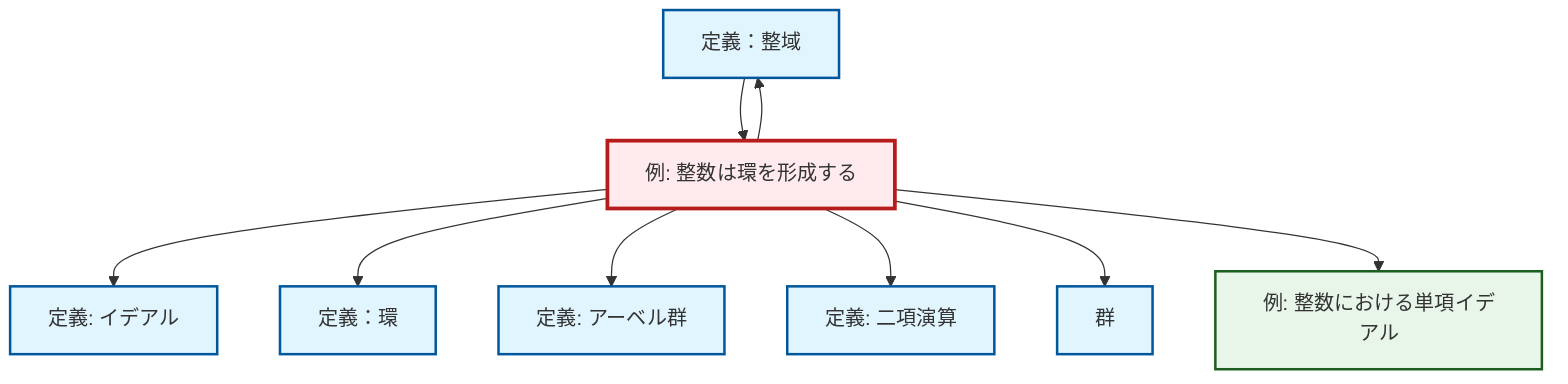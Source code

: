 graph TD
    classDef definition fill:#e1f5fe,stroke:#01579b,stroke-width:2px
    classDef theorem fill:#f3e5f5,stroke:#4a148c,stroke-width:2px
    classDef axiom fill:#fff3e0,stroke:#e65100,stroke-width:2px
    classDef example fill:#e8f5e9,stroke:#1b5e20,stroke-width:2px
    classDef current fill:#ffebee,stroke:#b71c1c,stroke-width:3px
    def-abelian-group["定義: アーベル群"]:::definition
    def-integral-domain["定義：整域"]:::definition
    ex-integers-ring["例: 整数は環を形成する"]:::example
    def-ideal["定義: イデアル"]:::definition
    ex-principal-ideal["例: 整数における単項イデアル"]:::example
    def-group["群"]:::definition
    def-ring["定義：環"]:::definition
    def-binary-operation["定義: 二項演算"]:::definition
    ex-integers-ring --> def-ideal
    ex-integers-ring --> def-integral-domain
    ex-integers-ring --> def-ring
    def-integral-domain --> ex-integers-ring
    ex-integers-ring --> def-abelian-group
    ex-integers-ring --> def-binary-operation
    ex-integers-ring --> def-group
    ex-integers-ring --> ex-principal-ideal
    class ex-integers-ring current